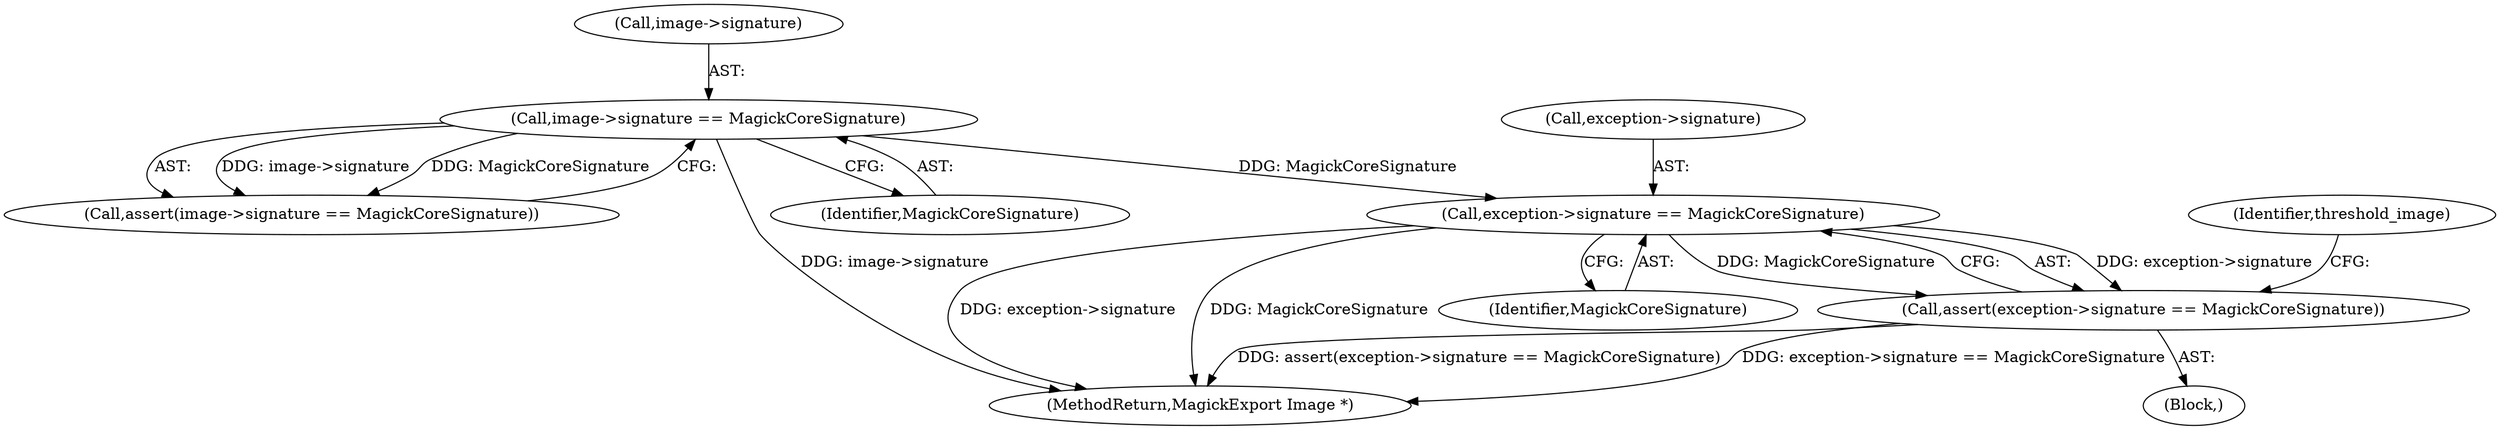 digraph "0_ImageMagick6_604588fc35c7585abb7a9e71f69bb82e4389fefc@pointer" {
"1000150" [label="(Call,exception->signature == MagickCoreSignature)"];
"1000123" [label="(Call,image->signature == MagickCoreSignature)"];
"1000149" [label="(Call,assert(exception->signature == MagickCoreSignature))"];
"1000151" [label="(Call,exception->signature)"];
"1000150" [label="(Call,exception->signature == MagickCoreSignature)"];
"1000124" [label="(Call,image->signature)"];
"1000108" [label="(Block,)"];
"1000149" [label="(Call,assert(exception->signature == MagickCoreSignature))"];
"1000123" [label="(Call,image->signature == MagickCoreSignature)"];
"1000156" [label="(Identifier,threshold_image)"];
"1000122" [label="(Call,assert(image->signature == MagickCoreSignature))"];
"1000682" [label="(MethodReturn,MagickExport Image *)"];
"1000154" [label="(Identifier,MagickCoreSignature)"];
"1000127" [label="(Identifier,MagickCoreSignature)"];
"1000150" -> "1000149"  [label="AST: "];
"1000150" -> "1000154"  [label="CFG: "];
"1000151" -> "1000150"  [label="AST: "];
"1000154" -> "1000150"  [label="AST: "];
"1000149" -> "1000150"  [label="CFG: "];
"1000150" -> "1000682"  [label="DDG: exception->signature"];
"1000150" -> "1000682"  [label="DDG: MagickCoreSignature"];
"1000150" -> "1000149"  [label="DDG: exception->signature"];
"1000150" -> "1000149"  [label="DDG: MagickCoreSignature"];
"1000123" -> "1000150"  [label="DDG: MagickCoreSignature"];
"1000123" -> "1000122"  [label="AST: "];
"1000123" -> "1000127"  [label="CFG: "];
"1000124" -> "1000123"  [label="AST: "];
"1000127" -> "1000123"  [label="AST: "];
"1000122" -> "1000123"  [label="CFG: "];
"1000123" -> "1000682"  [label="DDG: image->signature"];
"1000123" -> "1000122"  [label="DDG: image->signature"];
"1000123" -> "1000122"  [label="DDG: MagickCoreSignature"];
"1000149" -> "1000108"  [label="AST: "];
"1000156" -> "1000149"  [label="CFG: "];
"1000149" -> "1000682"  [label="DDG: assert(exception->signature == MagickCoreSignature)"];
"1000149" -> "1000682"  [label="DDG: exception->signature == MagickCoreSignature"];
}
